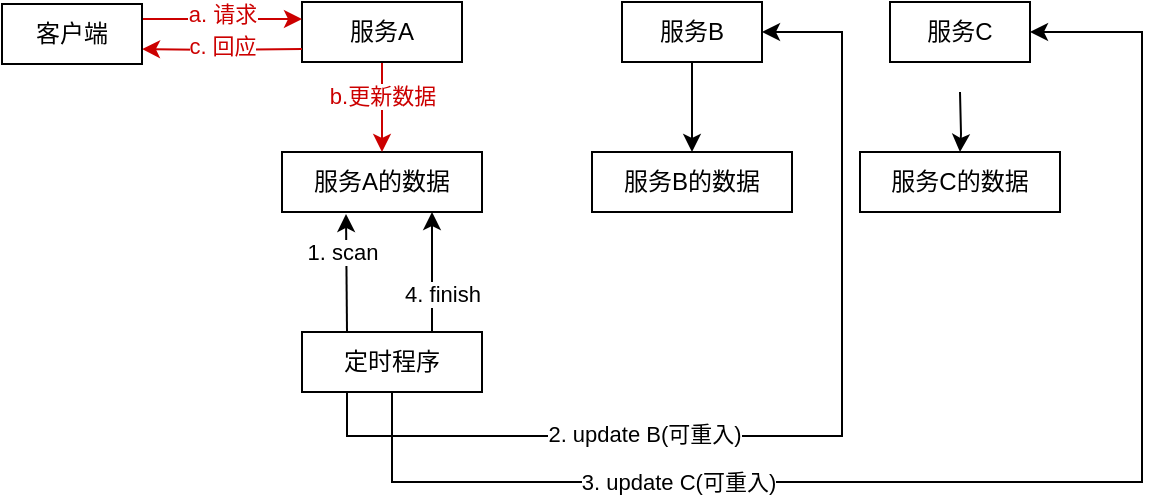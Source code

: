 <mxfile version="15.5.6" type="device"><diagram id="0fJe-DMv6O06_BJxK0Dj" name="第 1 页"><mxGraphModel dx="1047" dy="765" grid="1" gridSize="10" guides="1" tooltips="1" connect="1" arrows="1" fold="1" page="1" pageScale="1" pageWidth="827" pageHeight="1169" math="0" shadow="0"><root><mxCell id="0"/><mxCell id="1" parent="0"/><mxCell id="zQXcKVsG1qOftyaiY8a6-1" value="服务A的数据" style="rounded=0;whiteSpace=wrap;html=1;" parent="1" vertex="1"><mxGeometry x="163" y="111" width="100" height="30" as="geometry"/></mxCell><mxCell id="zQXcKVsG1qOftyaiY8a6-3" style="edgeStyle=orthogonalEdgeStyle;rounded=0;orthogonalLoop=1;jettySize=auto;html=1;exitX=0.5;exitY=1;exitDx=0;exitDy=0;strokeColor=#CC0000;" parent="1" source="zQXcKVsG1qOftyaiY8a6-2" target="zQXcKVsG1qOftyaiY8a6-1" edge="1"><mxGeometry relative="1" as="geometry"><mxPoint x="213" y="81" as="sourcePoint"/></mxGeometry></mxCell><mxCell id="zQXcKVsG1qOftyaiY8a6-2" value="服务A" style="rounded=0;whiteSpace=wrap;html=1;" parent="1" vertex="1"><mxGeometry x="173" y="36" width="80" height="30" as="geometry"/></mxCell><mxCell id="zQXcKVsG1qOftyaiY8a6-18" style="edgeStyle=orthogonalEdgeStyle;rounded=0;orthogonalLoop=1;jettySize=auto;html=1;exitX=0.5;exitY=1;exitDx=0;exitDy=0;" parent="1" source="zQXcKVsG1qOftyaiY8a6-4" target="zQXcKVsG1qOftyaiY8a6-6" edge="1"><mxGeometry relative="1" as="geometry"><mxPoint x="368" y="81" as="sourcePoint"/></mxGeometry></mxCell><mxCell id="zQXcKVsG1qOftyaiY8a6-4" value="服务B" style="rounded=0;whiteSpace=wrap;html=1;" parent="1" vertex="1"><mxGeometry x="333" y="36" width="70" height="30" as="geometry"/></mxCell><mxCell id="zQXcKVsG1qOftyaiY8a6-19" style="edgeStyle=orthogonalEdgeStyle;rounded=0;orthogonalLoop=1;jettySize=auto;html=1;exitX=0.5;exitY=1;exitDx=0;exitDy=0;" parent="1" target="zQXcKVsG1qOftyaiY8a6-7" edge="1"><mxGeometry relative="1" as="geometry"><mxPoint x="502" y="81" as="sourcePoint"/></mxGeometry></mxCell><mxCell id="zQXcKVsG1qOftyaiY8a6-5" value="服务C" style="rounded=0;whiteSpace=wrap;html=1;" parent="1" vertex="1"><mxGeometry x="467" y="36" width="70" height="30" as="geometry"/></mxCell><mxCell id="zQXcKVsG1qOftyaiY8a6-6" value="服务B的数据" style="rounded=0;whiteSpace=wrap;html=1;" parent="1" vertex="1"><mxGeometry x="318" y="111" width="100" height="30" as="geometry"/></mxCell><mxCell id="zQXcKVsG1qOftyaiY8a6-7" value="服务C的数据" style="rounded=0;whiteSpace=wrap;html=1;" parent="1" vertex="1"><mxGeometry x="452" y="111" width="100" height="30" as="geometry"/></mxCell><mxCell id="zQXcKVsG1qOftyaiY8a6-12" style="edgeStyle=orthogonalEdgeStyle;rounded=0;orthogonalLoop=1;jettySize=auto;html=1;exitX=0.25;exitY=1;exitDx=0;exitDy=0;entryX=1;entryY=0.5;entryDx=0;entryDy=0;" parent="1" source="zQXcKVsG1qOftyaiY8a6-8" target="zQXcKVsG1qOftyaiY8a6-4" edge="1"><mxGeometry relative="1" as="geometry"><Array as="points"><mxPoint x="196" y="253"/><mxPoint x="443" y="253"/><mxPoint x="443" y="51"/></Array></mxGeometry></mxCell><mxCell id="zQXcKVsG1qOftyaiY8a6-13" value="2. update B(可重入)" style="edgeLabel;html=1;align=center;verticalAlign=middle;resizable=0;points=[];" parent="zQXcKVsG1qOftyaiY8a6-12" vertex="1" connectable="0"><mxGeometry x="-0.579" y="1" relative="1" as="geometry"><mxPoint x="63" as="offset"/></mxGeometry></mxCell><mxCell id="zQXcKVsG1qOftyaiY8a6-14" style="edgeStyle=orthogonalEdgeStyle;rounded=0;orthogonalLoop=1;jettySize=auto;html=1;exitX=0.5;exitY=1;exitDx=0;exitDy=0;entryX=1;entryY=0.5;entryDx=0;entryDy=0;" parent="1" source="zQXcKVsG1qOftyaiY8a6-8" target="zQXcKVsG1qOftyaiY8a6-5" edge="1"><mxGeometry relative="1" as="geometry"><mxPoint x="537" y="56" as="targetPoint"/><Array as="points"><mxPoint x="218" y="276"/><mxPoint x="593" y="276"/><mxPoint x="593" y="51"/></Array></mxGeometry></mxCell><mxCell id="zQXcKVsG1qOftyaiY8a6-15" value="3. update C(可重入)" style="edgeLabel;html=1;align=center;verticalAlign=middle;resizable=0;points=[];" parent="zQXcKVsG1qOftyaiY8a6-14" vertex="1" connectable="0"><mxGeometry x="-0.586" relative="1" as="geometry"><mxPoint x="43" as="offset"/></mxGeometry></mxCell><mxCell id="zQXcKVsG1qOftyaiY8a6-16" style="edgeStyle=orthogonalEdgeStyle;rounded=0;orthogonalLoop=1;jettySize=auto;html=1;exitX=0.75;exitY=0;exitDx=0;exitDy=0;entryX=0.75;entryY=1;entryDx=0;entryDy=0;" parent="1" source="zQXcKVsG1qOftyaiY8a6-8" target="zQXcKVsG1qOftyaiY8a6-1" edge="1"><mxGeometry relative="1" as="geometry"><Array as="points"><mxPoint x="238" y="201"/></Array></mxGeometry></mxCell><mxCell id="zQXcKVsG1qOftyaiY8a6-17" value="4. finish" style="edgeLabel;html=1;align=center;verticalAlign=middle;resizable=0;points=[];" parent="zQXcKVsG1qOftyaiY8a6-16" vertex="1" connectable="0"><mxGeometry x="0.04" y="4" relative="1" as="geometry"><mxPoint x="9" y="11" as="offset"/></mxGeometry></mxCell><mxCell id="zQXcKVsG1qOftyaiY8a6-8" value="定时程序" style="rounded=0;whiteSpace=wrap;html=1;" parent="1" vertex="1"><mxGeometry x="173" y="201" width="90" height="30" as="geometry"/></mxCell><mxCell id="zQXcKVsG1qOftyaiY8a6-10" value="" style="endArrow=classic;html=1;rounded=0;entryX=0.32;entryY=1.033;entryDx=0;entryDy=0;entryPerimeter=0;exitX=0.25;exitY=0;exitDx=0;exitDy=0;" parent="1" source="zQXcKVsG1qOftyaiY8a6-8" target="zQXcKVsG1qOftyaiY8a6-1" edge="1"><mxGeometry width="50" height="50" relative="1" as="geometry"><mxPoint x="233" y="201" as="sourcePoint"/><mxPoint x="283" y="151" as="targetPoint"/></mxGeometry></mxCell><mxCell id="zQXcKVsG1qOftyaiY8a6-11" value="1. scan" style="edgeLabel;html=1;align=center;verticalAlign=middle;resizable=0;points=[];" parent="zQXcKVsG1qOftyaiY8a6-10" vertex="1" connectable="0"><mxGeometry x="0.085" y="2" relative="1" as="geometry"><mxPoint y="-8" as="offset"/></mxGeometry></mxCell><mxCell id="zQXcKVsG1qOftyaiY8a6-76" style="edgeStyle=orthogonalEdgeStyle;rounded=0;orthogonalLoop=1;jettySize=auto;html=1;exitX=0;exitY=0.75;exitDx=0;exitDy=0;entryX=1;entryY=0.75;entryDx=0;entryDy=0;strokeColor=#CC0000;" parent="1" target="zQXcKVsG1qOftyaiY8a6-80" edge="1"><mxGeometry relative="1" as="geometry"><mxPoint x="173" y="59.5" as="sourcePoint"/><Array as="points"/></mxGeometry></mxCell><mxCell id="zQXcKVsG1qOftyaiY8a6-77" value="c. 回应" style="edgeLabel;html=1;align=center;verticalAlign=middle;resizable=0;points=[];fontColor=#CC0000;" parent="zQXcKVsG1qOftyaiY8a6-76" vertex="1" connectable="0"><mxGeometry y="-2" relative="1" as="geometry"><mxPoint as="offset"/></mxGeometry></mxCell><mxCell id="zQXcKVsG1qOftyaiY8a6-78" value="" style="endArrow=classic;html=1;rounded=0;entryX=0;entryY=0.25;entryDx=0;entryDy=0;exitX=1;exitY=0.25;exitDx=0;exitDy=0;strokeColor=#CC0000;" parent="1" source="zQXcKVsG1qOftyaiY8a6-80" edge="1"><mxGeometry width="50" height="50" relative="1" as="geometry"><mxPoint x="83" y="52" as="sourcePoint"/><mxPoint x="173" y="44.5" as="targetPoint"/><Array as="points"/></mxGeometry></mxCell><mxCell id="zQXcKVsG1qOftyaiY8a6-79" value="a. 请求" style="edgeLabel;html=1;align=center;verticalAlign=middle;resizable=0;points=[];fontColor=#CC0000;" parent="zQXcKVsG1qOftyaiY8a6-78" vertex="1" connectable="0"><mxGeometry x="-0.275" y="3" relative="1" as="geometry"><mxPoint x="11" as="offset"/></mxGeometry></mxCell><mxCell id="zQXcKVsG1qOftyaiY8a6-80" value="客户端" style="rounded=0;whiteSpace=wrap;html=1;" parent="1" vertex="1"><mxGeometry x="23" y="37" width="70" height="30" as="geometry"/></mxCell><mxCell id="zQXcKVsG1qOftyaiY8a6-81" value="b.更新数据" style="edgeLabel;html=1;align=center;verticalAlign=middle;resizable=0;points=[];fontColor=#CC0000;" parent="1" vertex="1" connectable="0"><mxGeometry x="213" y="83" as="geometry"/></mxCell></root></mxGraphModel></diagram></mxfile>